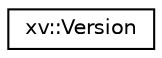 digraph "Graphical Class Hierarchy"
{
 // LATEX_PDF_SIZE
  edge [fontname="Helvetica",fontsize="10",labelfontname="Helvetica",labelfontsize="10"];
  node [fontname="Helvetica",fontsize="10",shape=record];
  rankdir="LR";
  Node0 [label="xv::Version",height=0.2,width=0.4,color="black", fillcolor="white", style="filled",URL="$structxv_1_1Version.html",tooltip="The Version struct."];
}
